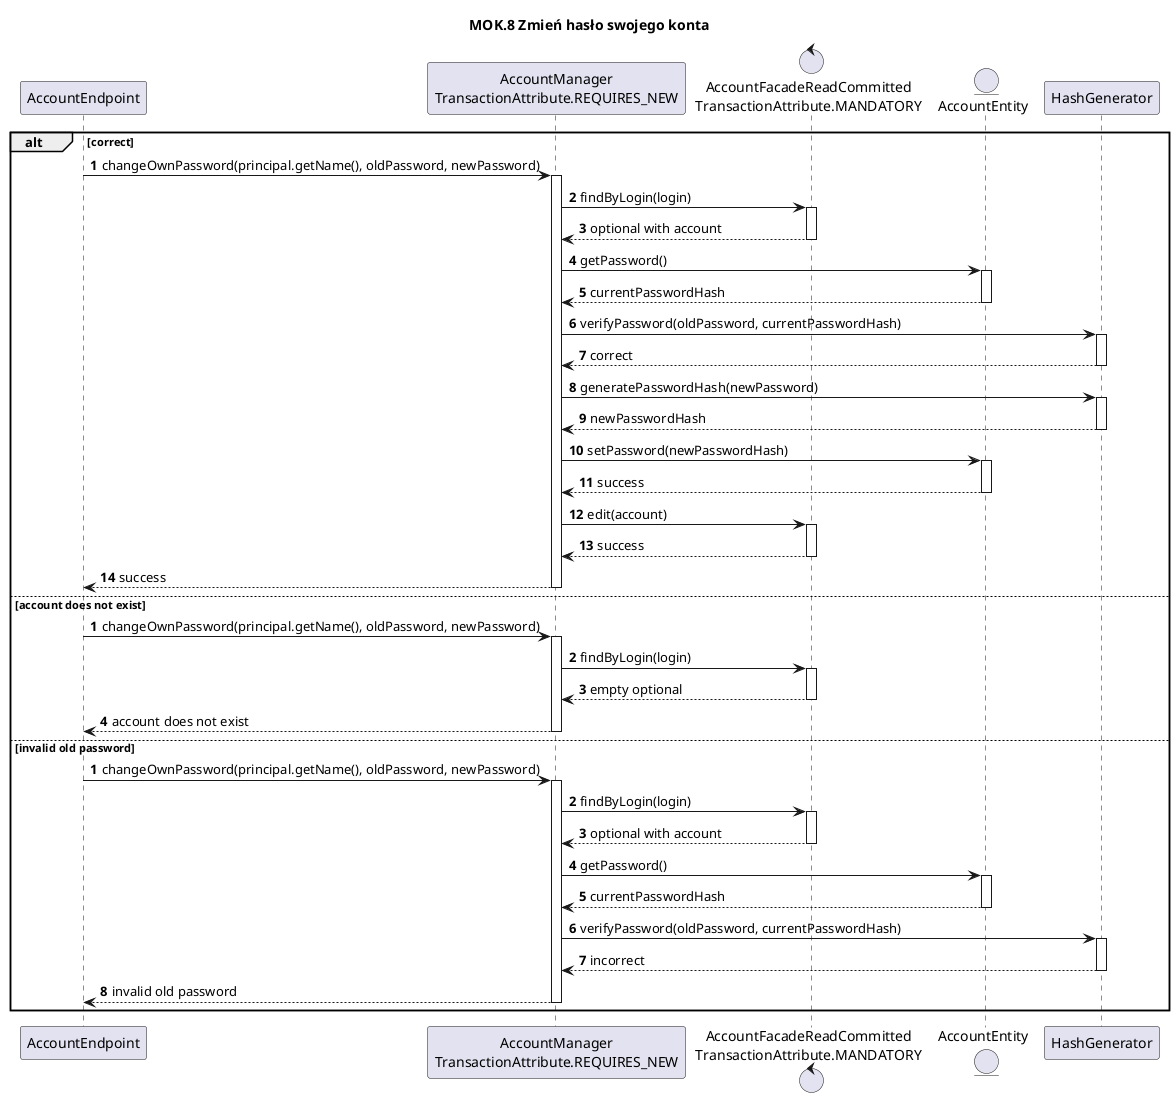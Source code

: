 @startuml
title
MOK.8 Zmień hasło swojego konta
end title

autoactivate on
participant AccountEndpoint
participant "AccountManager\nTransactionAttribute.REQUIRES_NEW" as AccountManager
control "AccountFacadeReadCommitted\nTransactionAttribute.MANDATORY" as AccountFacadeReadCommitted
entity AccountEntity
participant HashGenerator

alt correct
autonumber


            AccountEndpoint -> AccountManager: changeOwnPassword(principal.getName(), oldPassword, newPassword)
                
                    AccountManager -> AccountFacadeReadCommitted: findByLogin(login)
                    return optional with account
                    AccountManager -> AccountEntity: getPassword()
                    return currentPasswordHash
                    AccountManager -> HashGenerator: verifyPassword(oldPassword, currentPasswordHash)
                    return correct
                    AccountManager -> HashGenerator: generatePasswordHash(newPassword)
                    return newPasswordHash
                    AccountManager -> AccountEntity: setPassword(newPasswordHash)
                    return success

                    AccountManager -> AccountFacadeReadCommitted: edit(account)
                    return success
                
            return success

else account does not exist
autonumber

            AccountEndpoint -> AccountManager: changeOwnPassword(principal.getName(), oldPassword, newPassword)
                
                    AccountManager -> AccountFacadeReadCommitted: findByLogin(login)
                    return empty optional
               
            return account does not exist
 
else invalid old password
autonumber

            AccountEndpoint -> AccountManager: changeOwnPassword(principal.getName(), oldPassword, newPassword)
                
                    AccountManager -> AccountFacadeReadCommitted: findByLogin(login)
                    return optional with account
                    AccountManager -> AccountEntity: getPassword()
                    return currentPasswordHash
                    AccountManager -> HashGenerator: verifyPassword(oldPassword, currentPasswordHash)
                    return incorrect
               
            return invalid old password
 
end
@enduml
